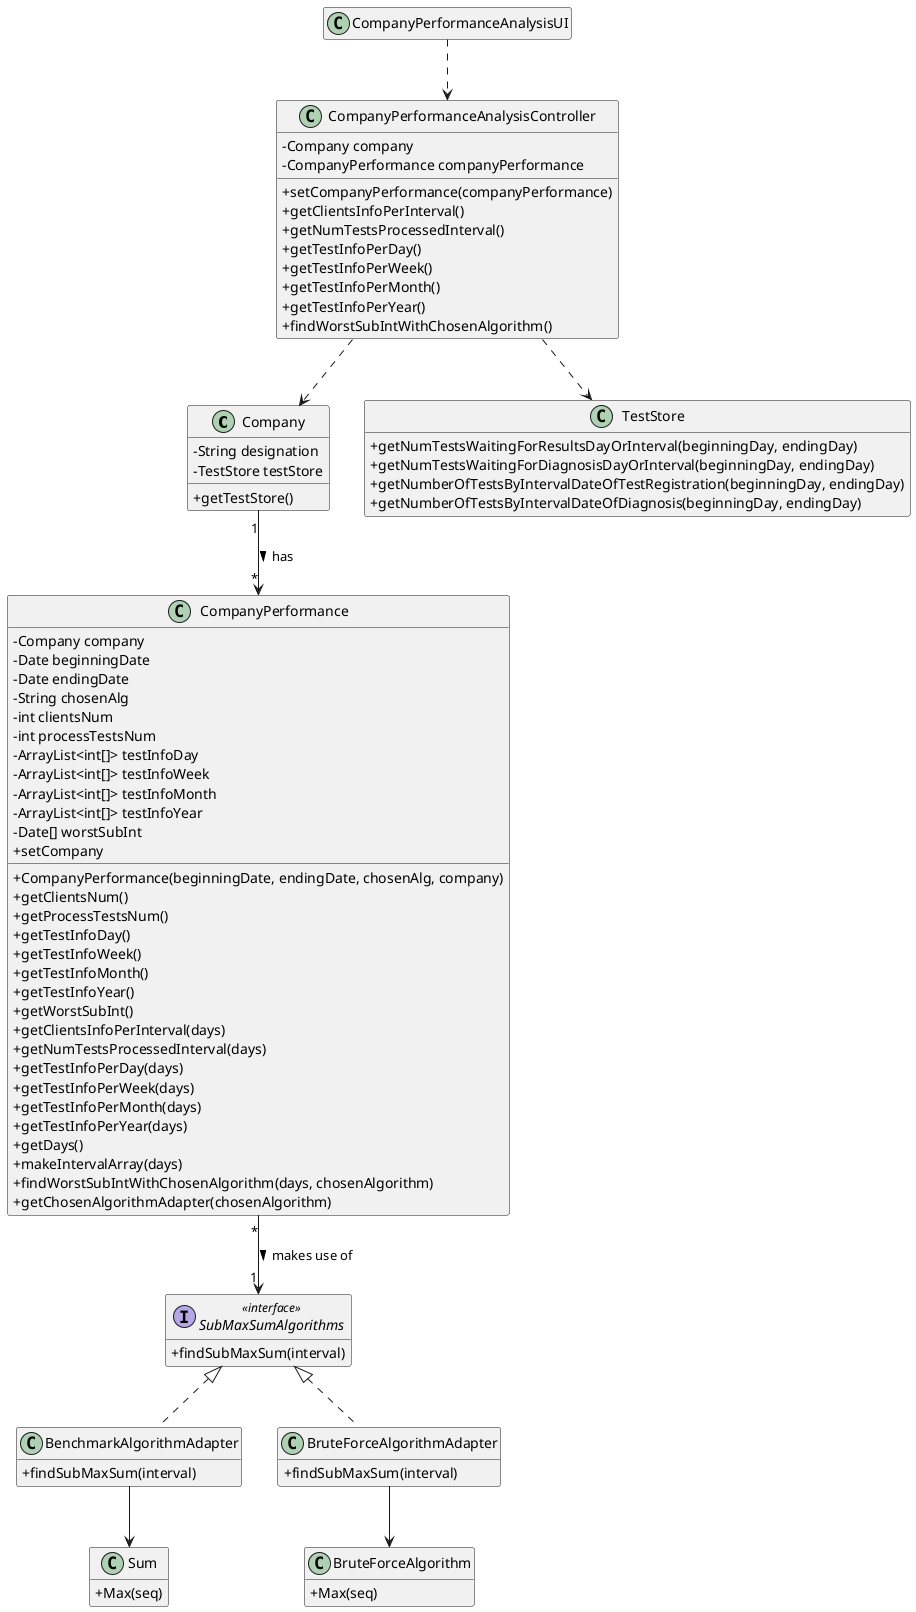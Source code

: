 @startuml
'skinparam linetype ortho
hide empty methods
hide empty attributes
'left to right direction
skinparam classAttributeIconSize 0

class Company {
    - String designation
    - TestStore testStore
    + getTestStore()
}

class TestStore {
    + getNumTestsWaitingForResultsDayOrInterval(beginningDay, endingDay)
    + getNumTestsWaitingForDiagnosisDayOrInterval(beginningDay, endingDay)
    + getNumberOfTestsByIntervalDateOfTestRegistration(beginningDay, endingDay)
    + getNumberOfTestsByIntervalDateOfDiagnosis(beginningDay, endingDay)
}

class CompanyPerformanceAnalysisController{
    - Company company
    - CompanyPerformance companyPerformance
    + setCompanyPerformance(companyPerformance)
    + getClientsInfoPerInterval()
    + getNumTestsProcessedInterval()
    + getTestInfoPerDay()
    + getTestInfoPerWeek()
    + getTestInfoPerMonth()
    + getTestInfoPerYear()
    + findWorstSubIntWithChosenAlgorithm()
}

class CompanyPerformanceAnalysisUI{
}

interface SubMaxSumAlgorithms <<interface>> {
    + findSubMaxSum(interval)
}

class BenchmarkAlgorithmAdapter{
    + findSubMaxSum(interval)
}

class BruteForceAlgorithmAdapter{
    + findSubMaxSum(interval)
}

class Sum{
    + Max(seq)
}

class BruteForceAlgorithm{
    + Max(seq)
}

class CompanyPerformance{
    - Company company
    - Date beginningDate
    - Date endingDate
    - String chosenAlg
    - int clientsNum
    - int processTestsNum
    - ArrayList<int[]> testInfoDay
    - ArrayList<int[]> testInfoWeek
    - ArrayList<int[]> testInfoMonth
    - ArrayList<int[]> testInfoYear
    - Date[] worstSubInt
    + setCompany
    + CompanyPerformance(beginningDate, endingDate, chosenAlg, company)
    + getClientsNum()
    + getProcessTestsNum()
    + getTestInfoDay()
    + getTestInfoWeek()
    + getTestInfoMonth()
    + getTestInfoYear()
    + getWorstSubInt()
    + getClientsInfoPerInterval(days)
    + getNumTestsProcessedInterval(days)
    + getTestInfoPerDay(days)
    + getTestInfoPerWeek(days)
    + getTestInfoPerMonth(days)
    + getTestInfoPerYear(days)
    + getDays()
    + makeIntervalArray(days)
    + findWorstSubIntWithChosenAlgorithm(days, chosenAlgorithm)
    + getChosenAlgorithmAdapter(chosenAlgorithm)
}

CompanyPerformanceAnalysisUI ..> CompanyPerformanceAnalysisController
CompanyPerformanceAnalysisController ..> Company
CompanyPerformanceAnalysisController ..> TestStore
CompanyPerformance "*" --> "1" SubMaxSumAlgorithms : makes use of >
BenchmarkAlgorithmAdapter --> Sum
BruteForceAlgorithmAdapter --> BruteForceAlgorithm
Company "1" --> "*" CompanyPerformance : has >

class BenchmarkAlgorithmAdapter implements SubMaxSumAlgorithms
class BruteForceAlgorithmAdapter implements SubMaxSumAlgorithms

@enduml